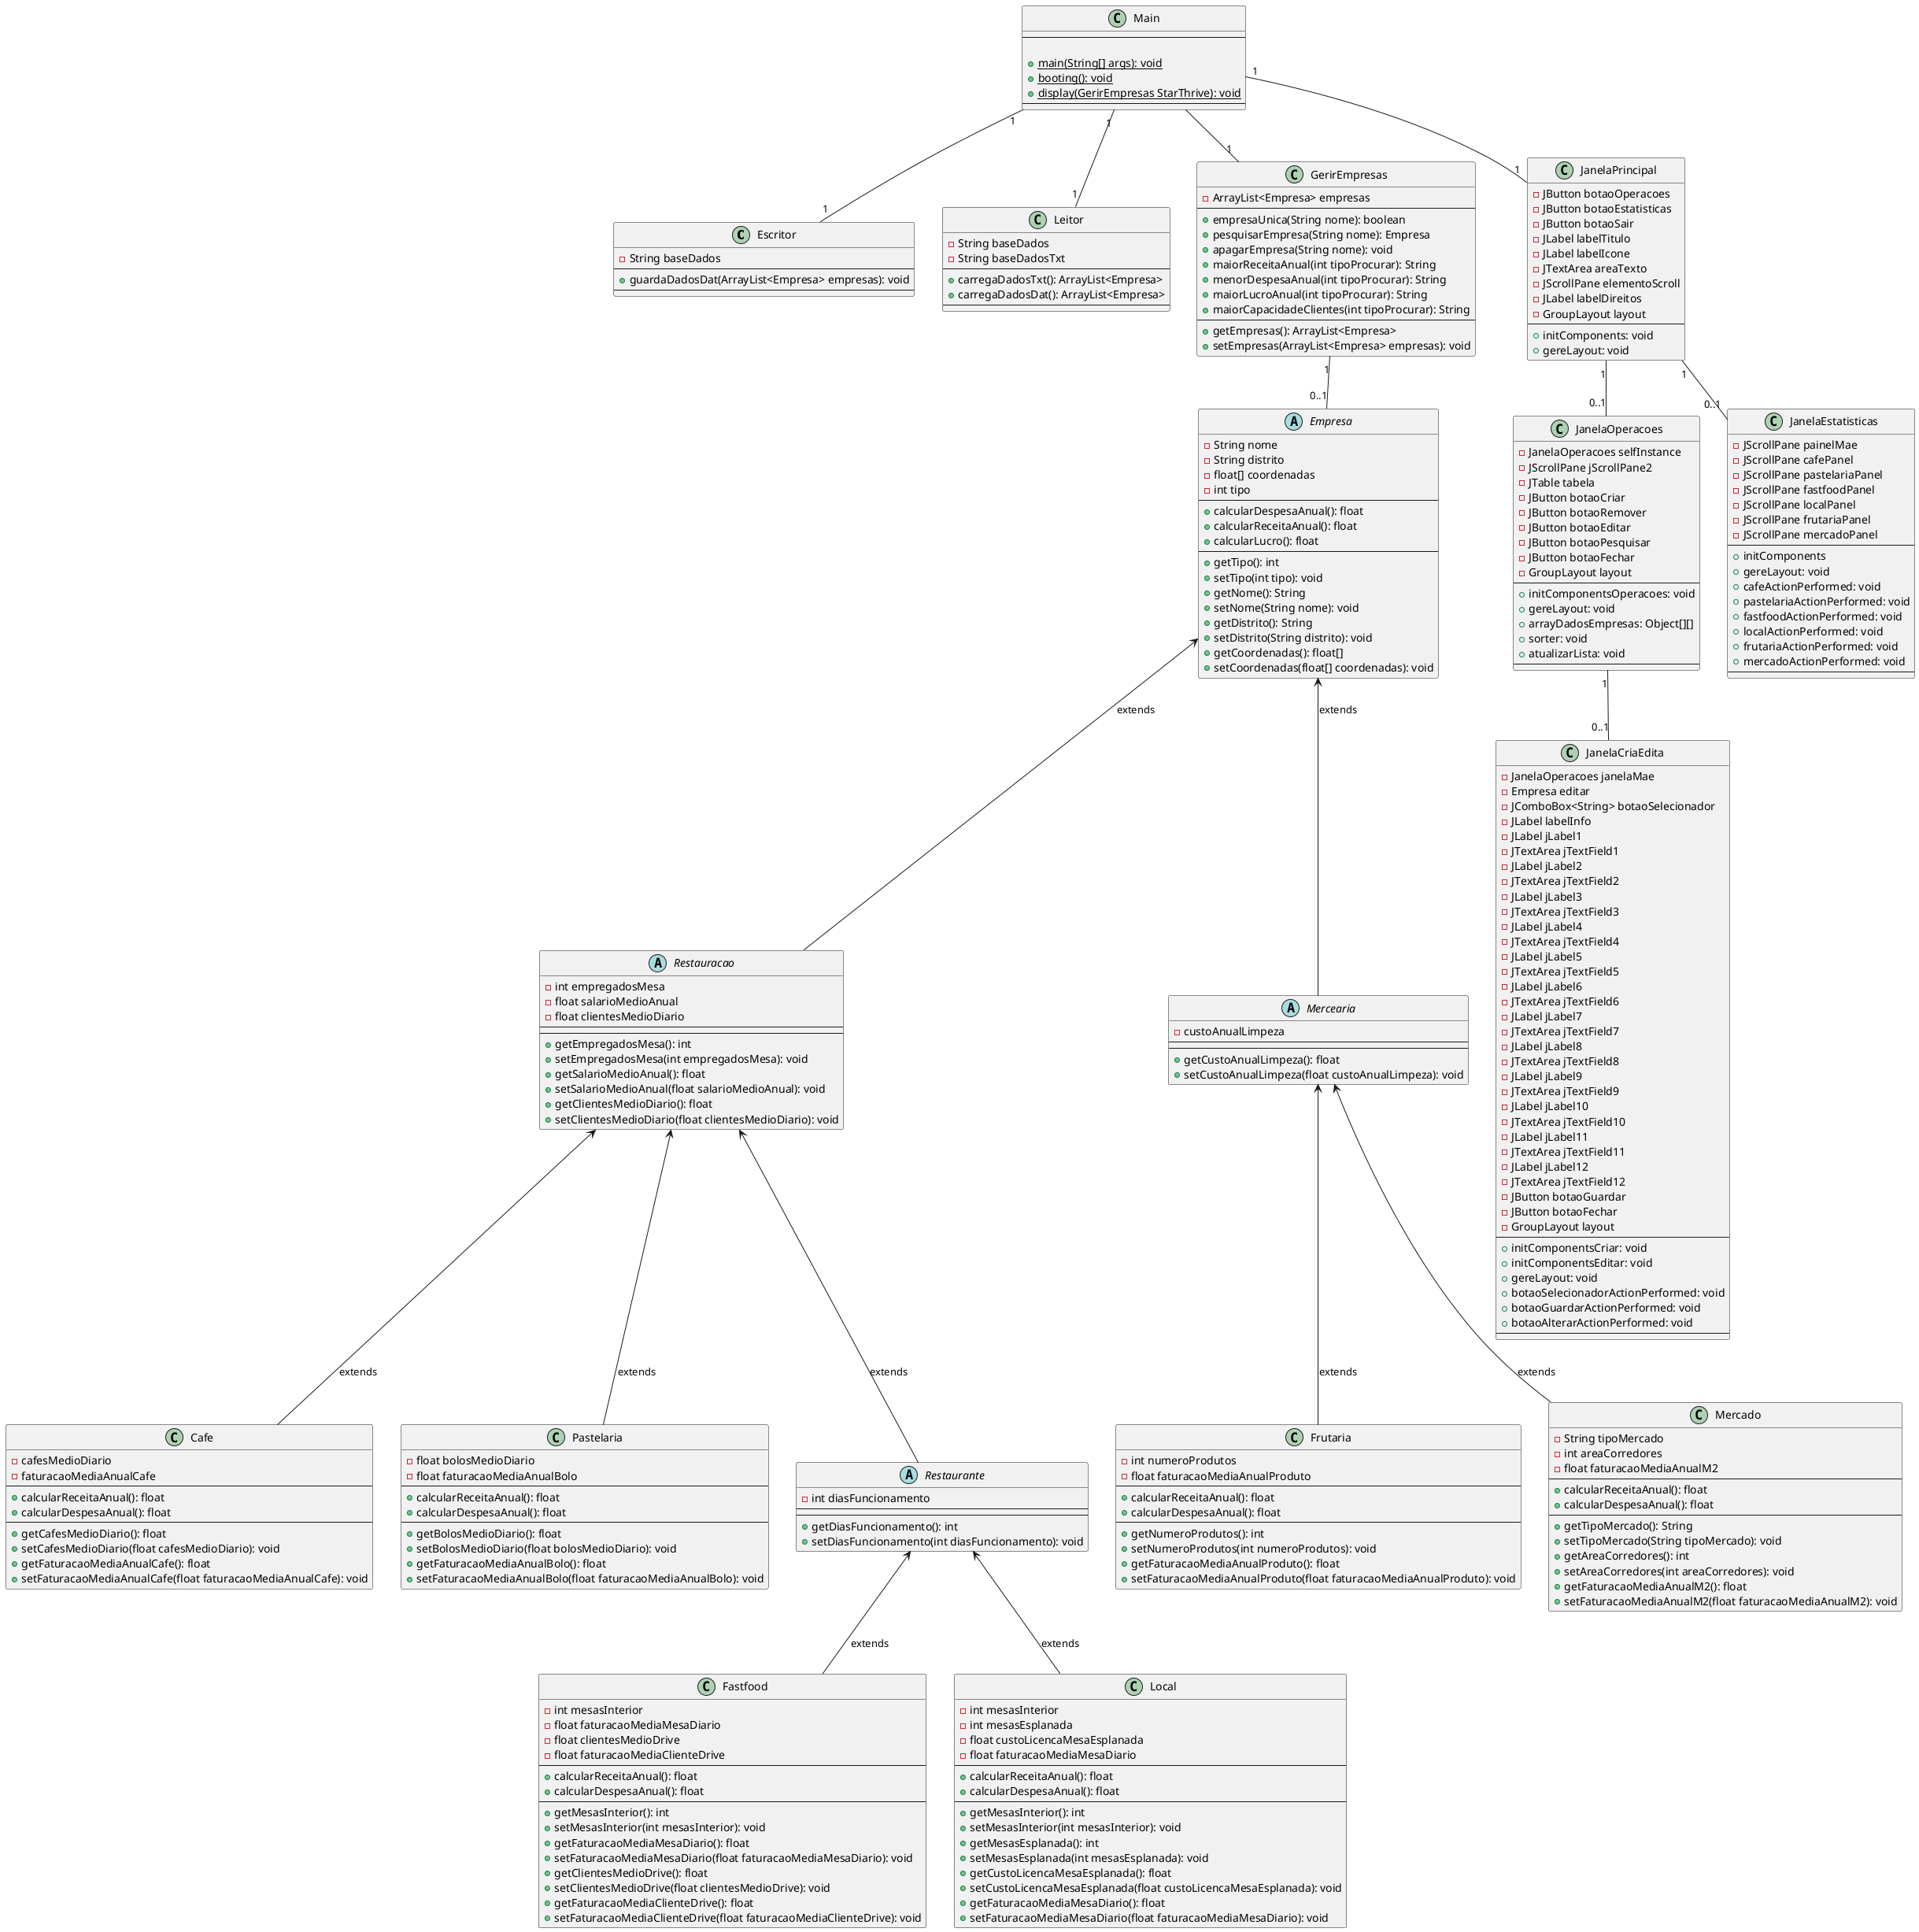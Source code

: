 @startuml

    class Escritor {
    - String baseDados
    ---
    + guardaDadosDat(ArrayList<Empresa> empresas): void
    ---
    }
    class Leitor {
    - String baseDados
    - String baseDadosTxt
    ---
    + carregaDadosTxt(): ArrayList<Empresa>
    + carregaDadosDat(): ArrayList<Empresa>
    ---
    }

    class GerirEmpresas {
    - ArrayList<Empresa> empresas
    ---
    + empresaUnica(String nome): boolean
    + pesquisarEmpresa(String nome): Empresa
    + apagarEmpresa(String nome): void
    + maiorReceitaAnual(int tipoProcurar): String
    + menorDespesaAnual(int tipoProcurar): String
    + maiorLucroAnual(int tipoProcurar): String
    + maiorCapacidadeClientes(int tipoProcurar): String
    ---
    + getEmpresas(): ArrayList<Empresa>
    + setEmpresas(ArrayList<Empresa> empresas): void
    }
    abstract Empresa {
    - String nome
    - String distrito
    - float[] coordenadas
    - int tipo
    ---
    + calcularDespesaAnual(): float
    + calcularReceitaAnual(): float
    + calcularLucro(): float
    ---
    + getTipo(): int
    + setTipo(int tipo): void
    + getNome(): String
    + setNome(String nome): void
    + getDistrito(): String
    + setDistrito(String distrito): void
    + getCoordenadas(): float[]
    + setCoordenadas(float[] coordenadas): void
    }
    abstract Restauracao {
    - int empregadosMesa
    - float salarioMedioAnual
    - float clientesMedioDiario
    ---
    ---
    + getEmpregadosMesa(): int
    + setEmpregadosMesa(int empregadosMesa): void
    + getSalarioMedioAnual(): float
    + setSalarioMedioAnual(float salarioMedioAnual): void
    + getClientesMedioDiario(): float
    + setClientesMedioDiario(float clientesMedioDiario): void
    }
    class Cafe {
    - cafesMedioDiario
    - faturacaoMediaAnualCafe
    ---
    + calcularReceitaAnual(): float
    + calcularDespesaAnual(): float
    ---
    + getCafesMedioDiario(): float
    + setCafesMedioDiario(float cafesMedioDiario): void
    + getFaturacaoMediaAnualCafe(): float
    + setFaturacaoMediaAnualCafe(float faturacaoMediaAnualCafe): void
    }
    class Pastelaria {
    - float bolosMedioDiario
    - float faturacaoMediaAnualBolo
    ---
    + calcularReceitaAnual(): float
    + calcularDespesaAnual(): float
    ---
    + getBolosMedioDiario(): float
    + setBolosMedioDiario(float bolosMedioDiario): void
    + getFaturacaoMediaAnualBolo(): float
    + setFaturacaoMediaAnualBolo(float faturacaoMediaAnualBolo): void
    }
    abstract Restaurante {
    - int diasFuncionamento
    ---
    ---
    + getDiasFuncionamento(): int
    + setDiasFuncionamento(int diasFuncionamento): void
    }
    class Fastfood {
    - int mesasInterior
    - float faturacaoMediaMesaDiario
    - float clientesMedioDrive
    - float faturacaoMediaClienteDrive
    ---
    + calcularReceitaAnual(): float
    + calcularDespesaAnual(): float
    ---
    + getMesasInterior(): int
    + setMesasInterior(int mesasInterior): void
    + getFaturacaoMediaMesaDiario(): float
    + setFaturacaoMediaMesaDiario(float faturacaoMediaMesaDiario): void
    + getClientesMedioDrive(): float
    + setClientesMedioDrive(float clientesMedioDrive): void
    + getFaturacaoMediaClienteDrive(): float
    + setFaturacaoMediaClienteDrive(float faturacaoMediaClienteDrive): void
    }
    class Local {
    - int mesasInterior
    - int mesasEsplanada
    - float custoLicencaMesaEsplanada
    - float faturacaoMediaMesaDiario
    ---
    + calcularReceitaAnual(): float
    + calcularDespesaAnual(): float
    ---
    + getMesasInterior(): int
    + setMesasInterior(int mesasInterior): void
    + getMesasEsplanada(): int
    + setMesasEsplanada(int mesasEsplanada): void
    + getCustoLicencaMesaEsplanada(): float
    + setCustoLicencaMesaEsplanada(float custoLicencaMesaEsplanada): void
    + getFaturacaoMediaMesaDiario(): float
    + setFaturacaoMediaMesaDiario(float faturacaoMediaMesaDiario): void
    }
    abstract Mercearia {
    - custoAnualLimpeza
    ---
    ---
    + getCustoAnualLimpeza(): float
    + setCustoAnualLimpeza(float custoAnualLimpeza): void
    }
    class Frutaria {
    - int numeroProdutos
    - float faturacaoMediaAnualProduto
    ---
    + calcularReceitaAnual(): float
    + calcularDespesaAnual(): float
    ---
    + getNumeroProdutos(): int
    + setNumeroProdutos(int numeroProdutos): void
    + getFaturacaoMediaAnualProduto(): float
    + setFaturacaoMediaAnualProduto(float faturacaoMediaAnualProduto): void
    }
    class Mercado {
    - String tipoMercado
    - int areaCorredores
    - float faturacaoMediaAnualM2
    ---
    + calcularReceitaAnual(): float
    + calcularDespesaAnual(): float
    ---
    + getTipoMercado(): String
    + setTipoMercado(String tipoMercado): void
    + getAreaCorredores(): int
    + setAreaCorredores(int areaCorredores): void
    + getFaturacaoMediaAnualM2(): float
    + setFaturacaoMediaAnualM2(float faturacaoMediaAnualM2): void
    }

    class JanelaPrincipal {
    - JButton botaoOperacoes
    - JButton botaoEstatisticas
    - JButton botaoSair
    - JLabel labelTitulo
    - JLabel labelIcone
    - JTextArea areaTexto
    - JScrollPane elementoScroll
    - JLabel labelDireitos
    - GroupLayout layout
    ---
    + initComponents: void
    + gereLayout: void
    }
    class JanelaOperacoes {
    - JanelaOperacoes selfInstance
    - JScrollPane jScrollPane2
    - JTable tabela
    - JButton botaoCriar
    - JButton botaoRemover
    - JButton botaoEditar
    - JButton botaoPesquisar
    - JButton botaoFechar
    - GroupLayout layout
    ---
    + initComponentsOperacoes: void
    + gereLayout: void
    + arrayDadosEmpresas: Object[][]
    + sorter: void
    + atualizarLista: void
    ---
    }
    class JanelaCriaEdita {
    - JanelaOperacoes janelaMae
    - Empresa editar
    - JComboBox<String> botaoSelecionador
    - JLabel labelInfo
    - JLabel jLabel1
    - JTextArea jTextField1
    - JLabel jLabel2
    - JTextArea jTextField2
    - JLabel jLabel3
    - JTextArea jTextField3
    - JLabel jLabel4
    - JTextArea jTextField4
    - JLabel jLabel5
    - JTextArea jTextField5
    - JLabel jLabel6
    - JTextArea jTextField6
    - JLabel jLabel7
    - JTextArea jTextField7
    - JLabel jLabel8
    - JTextArea jTextField8
    - JLabel jLabel9
    - JTextArea jTextField9
    - JLabel jLabel10
    - JTextArea jTextField10
    - JLabel jLabel11
    - JTextArea jTextField11
    - JLabel jLabel12
    - JTextArea jTextField12
    - JButton botaoGuardar
    - JButton botaoFechar
    - GroupLayout layout
    ---
    + initComponentsCriar: void
    + initComponentsEditar: void
    + gereLayout: void
    + botaoSelecionadorActionPerformed: void
    + botaoGuardarActionPerformed: void
    + botaoAlterarActionPerformed: void
    ---
    }
    class JanelaEstatisticas {
    - JScrollPane painelMae
    - JScrollPane cafePanel
    - JScrollPane pastelariaPanel
    - JScrollPane fastfoodPanel
    - JScrollPane localPanel
    - JScrollPane frutariaPanel
    - JScrollPane mercadoPanel
    ---
    + initComponents
    + gereLayout: void
    + cafeActionPerformed: void
    + pastelariaActionPerformed: void
    + fastfoodActionPerformed: void
    + localActionPerformed: void
    + frutariaActionPerformed: void
    + mercadoActionPerformed: void
    ---
    }


    class Main {
    ---

    + {static} main(String[] args): void
    + {static} booting(): void
    + {static} display(GerirEmpresas StarThrive): void
    ---
    }

Main -- "1" GerirEmpresas
GerirEmpresas "1" -- "0..1" Empresa

Empresa <-- Restauracao : extends
Empresa <-- Mercearia : extends
Restauracao <-- Cafe : extends
Restauracao <-- Pastelaria : extends
Restauracao <-- Restaurante : extends
Restaurante <-- Fastfood : extends
Restaurante <-- Local : extends
Mercearia <-- Frutaria : extends
Mercearia <-- Mercado : extends

Main "1" -- "1" JanelaPrincipal
Main "1" -- "1" Leitor
Main "1" -- "1" Escritor

JanelaPrincipal "1" -- "0..1" JanelaOperacoes
JanelaPrincipal "1" -- "0..1" JanelaEstatisticas
JanelaOperacoes "1" -- "0..1" JanelaCriaEdita


@enduml